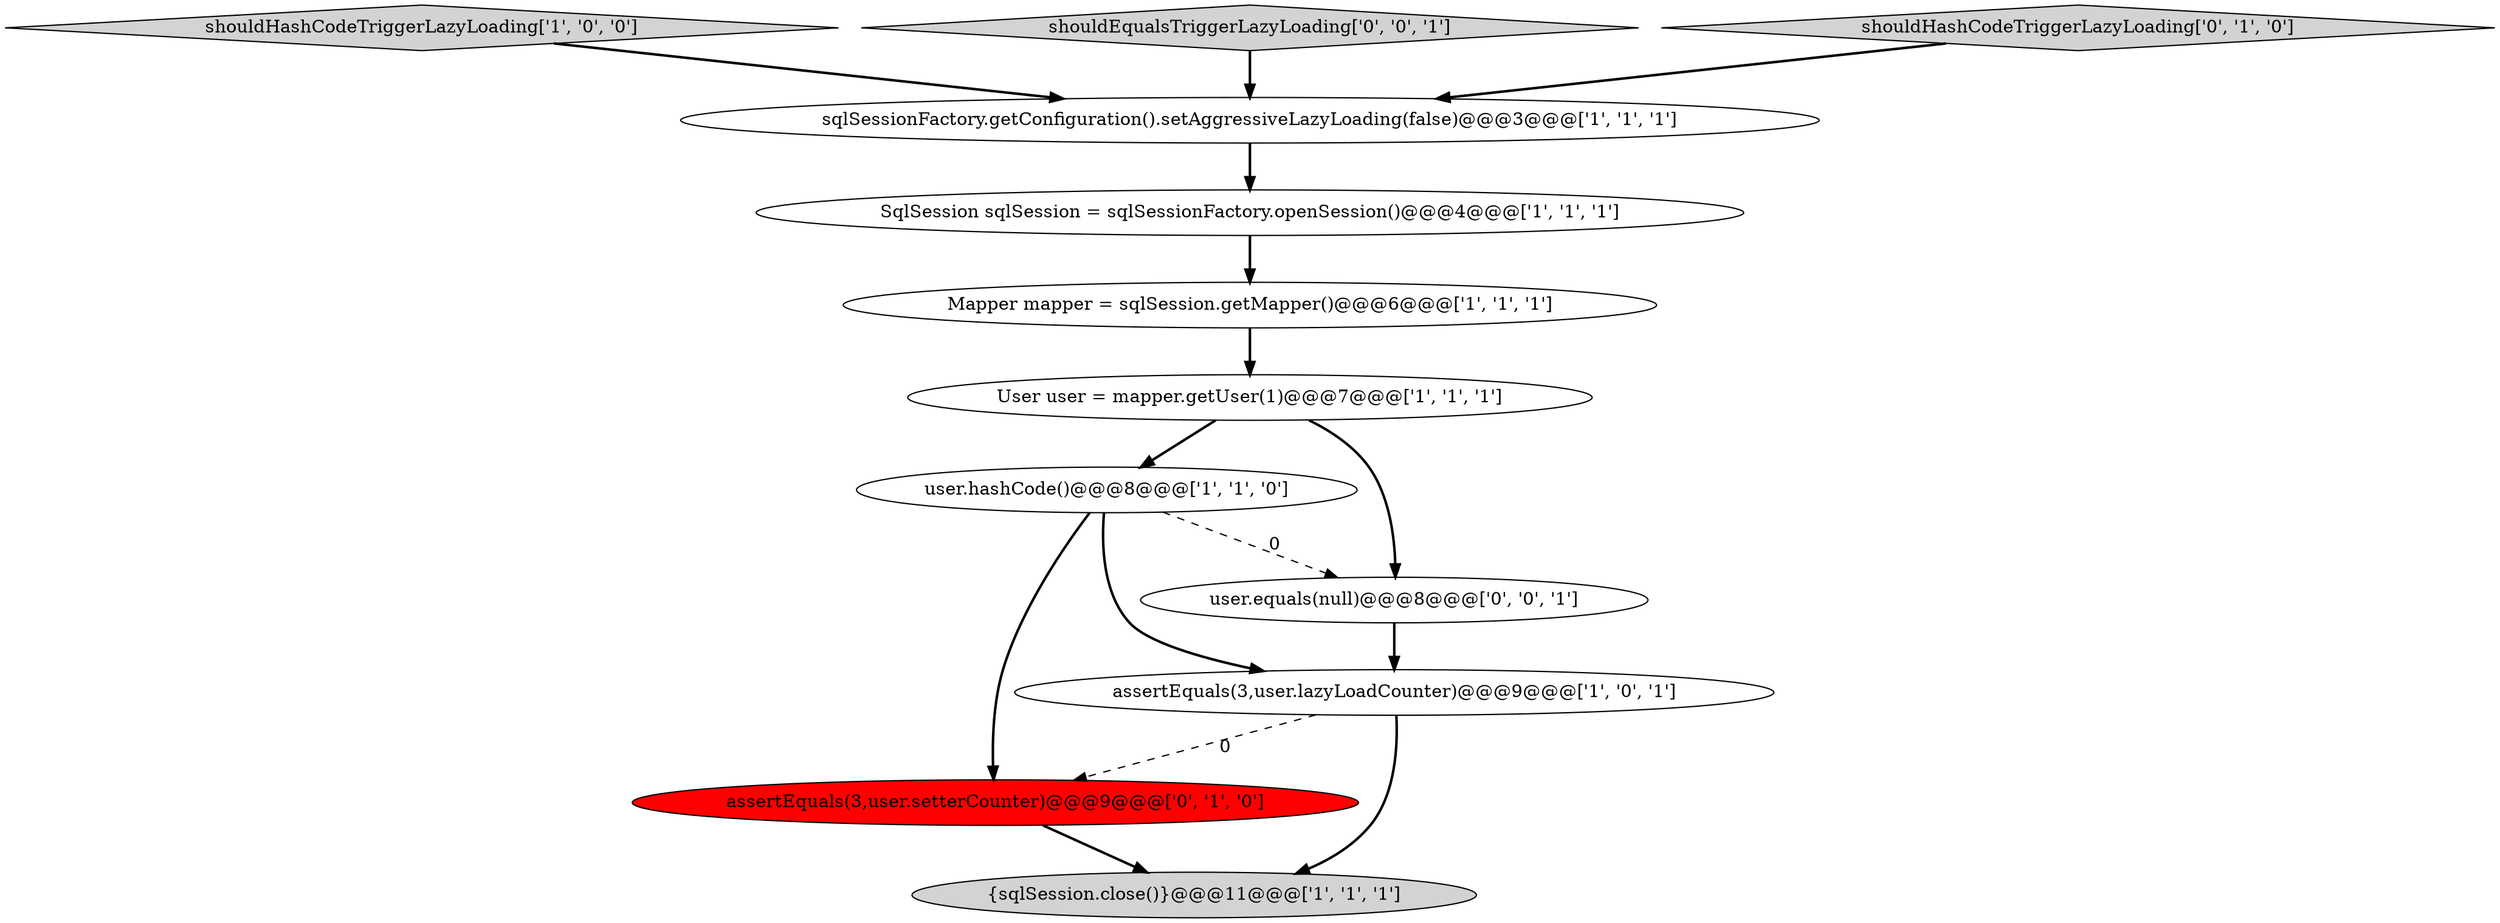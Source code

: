 digraph {
5 [style = filled, label = "shouldHashCodeTriggerLazyLoading['1', '0', '0']", fillcolor = lightgray, shape = diamond image = "AAA0AAABBB1BBB"];
4 [style = filled, label = "{sqlSession.close()}@@@11@@@['1', '1', '1']", fillcolor = lightgray, shape = ellipse image = "AAA0AAABBB1BBB"];
10 [style = filled, label = "shouldEqualsTriggerLazyLoading['0', '0', '1']", fillcolor = lightgray, shape = diamond image = "AAA0AAABBB3BBB"];
11 [style = filled, label = "user.equals(null)@@@8@@@['0', '0', '1']", fillcolor = white, shape = ellipse image = "AAA0AAABBB3BBB"];
6 [style = filled, label = "sqlSessionFactory.getConfiguration().setAggressiveLazyLoading(false)@@@3@@@['1', '1', '1']", fillcolor = white, shape = ellipse image = "AAA0AAABBB1BBB"];
8 [style = filled, label = "assertEquals(3,user.setterCounter)@@@9@@@['0', '1', '0']", fillcolor = red, shape = ellipse image = "AAA1AAABBB2BBB"];
0 [style = filled, label = "user.hashCode()@@@8@@@['1', '1', '0']", fillcolor = white, shape = ellipse image = "AAA0AAABBB1BBB"];
7 [style = filled, label = "User user = mapper.getUser(1)@@@7@@@['1', '1', '1']", fillcolor = white, shape = ellipse image = "AAA0AAABBB1BBB"];
9 [style = filled, label = "shouldHashCodeTriggerLazyLoading['0', '1', '0']", fillcolor = lightgray, shape = diamond image = "AAA0AAABBB2BBB"];
1 [style = filled, label = "Mapper mapper = sqlSession.getMapper()@@@6@@@['1', '1', '1']", fillcolor = white, shape = ellipse image = "AAA0AAABBB1BBB"];
2 [style = filled, label = "assertEquals(3,user.lazyLoadCounter)@@@9@@@['1', '0', '1']", fillcolor = white, shape = ellipse image = "AAA0AAABBB1BBB"];
3 [style = filled, label = "SqlSession sqlSession = sqlSessionFactory.openSession()@@@4@@@['1', '1', '1']", fillcolor = white, shape = ellipse image = "AAA0AAABBB1BBB"];
6->3 [style = bold, label=""];
7->0 [style = bold, label=""];
7->11 [style = bold, label=""];
0->11 [style = dashed, label="0"];
8->4 [style = bold, label=""];
5->6 [style = bold, label=""];
3->1 [style = bold, label=""];
2->4 [style = bold, label=""];
1->7 [style = bold, label=""];
10->6 [style = bold, label=""];
2->8 [style = dashed, label="0"];
11->2 [style = bold, label=""];
9->6 [style = bold, label=""];
0->2 [style = bold, label=""];
0->8 [style = bold, label=""];
}
